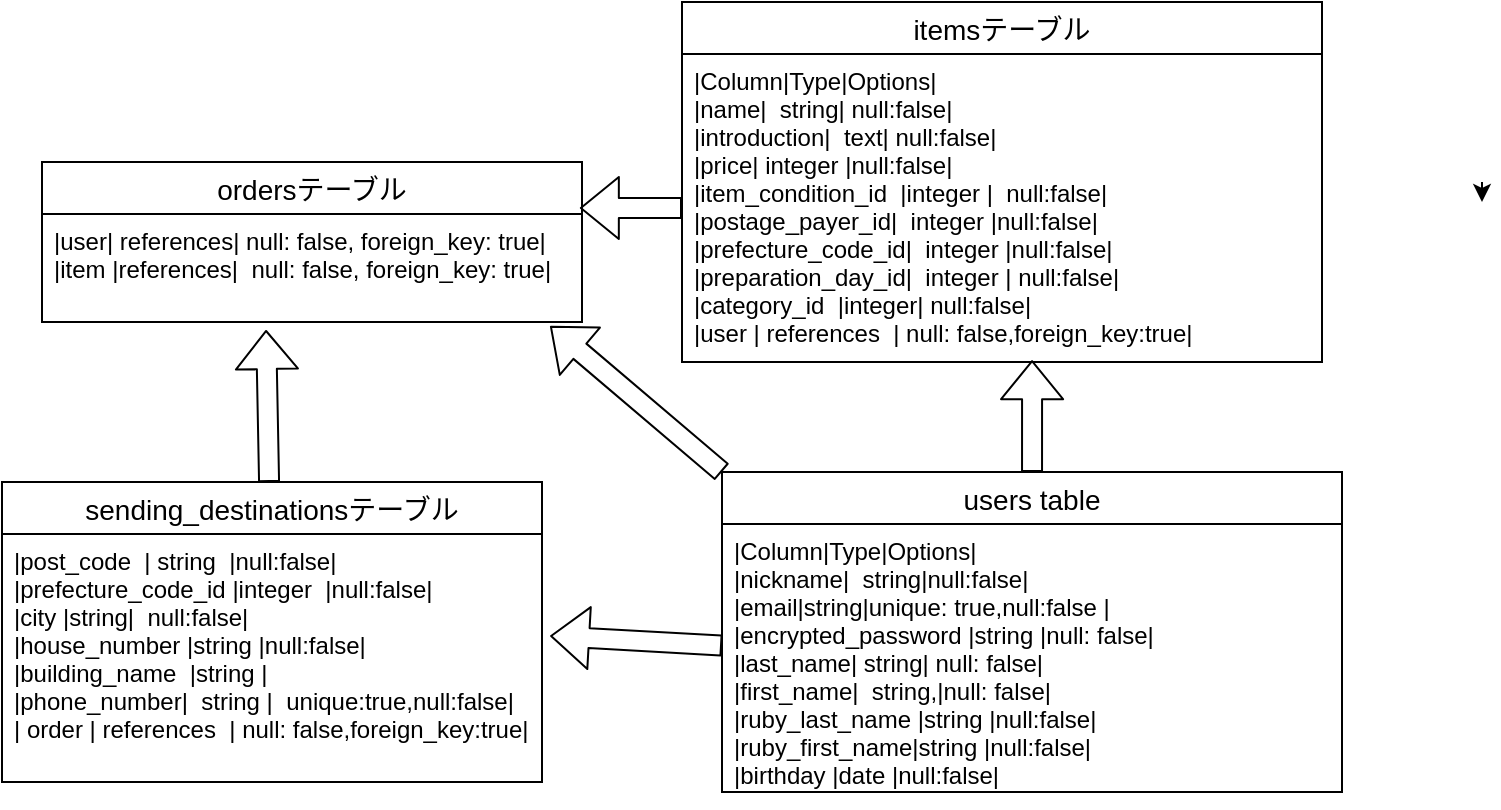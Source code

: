 <mxfile>
    <diagram id="vxFiwhB91vkq6C2tnrp5" name="ページ1">
        <mxGraphModel dx="1130" dy="779" grid="1" gridSize="10" guides="1" tooltips="1" connect="1" arrows="1" fold="1" page="1" pageScale="1" pageWidth="827" pageHeight="1169" math="0" shadow="0">
            <root>
                <mxCell id="0"/>
                <mxCell id="1" parent="0"/>
                <mxCell id="101" style="edgeStyle=none;shape=flexArrow;html=1;entryX=0.547;entryY=0.994;entryDx=0;entryDy=0;entryPerimeter=0;" edge="1" parent="1" source="28" target="55">
                    <mxGeometry relative="1" as="geometry"/>
                </mxCell>
                <mxCell id="102" style="edgeStyle=none;shape=flexArrow;html=1;exitX=0;exitY=0;exitDx=0;exitDy=0;entryX=0.941;entryY=1.037;entryDx=0;entryDy=0;entryPerimeter=0;" edge="1" parent="1" source="28" target="80">
                    <mxGeometry relative="1" as="geometry"/>
                </mxCell>
                <mxCell id="28" value="users table" style="swimlane;fontStyle=0;childLayout=stackLayout;horizontal=1;startSize=26;horizontalStack=0;resizeParent=1;resizeParentMax=0;resizeLast=0;collapsible=1;marginBottom=0;align=center;fontSize=14;" parent="1" vertex="1">
                    <mxGeometry x="370" y="275" width="310" height="160" as="geometry"/>
                </mxCell>
                <mxCell id="54" value="itemsテーブル" style="swimlane;fontStyle=0;childLayout=stackLayout;horizontal=1;startSize=26;horizontalStack=0;resizeParent=1;resizeParentMax=0;resizeLast=0;collapsible=1;marginBottom=0;align=center;fontSize=14;" parent="1" vertex="1">
                    <mxGeometry x="350" y="40" width="320" height="180" as="geometry"/>
                </mxCell>
                <mxCell id="55" value="|Column|Type|Options|&#10;|name|  string| null:false|&#10;|introduction|  text| null:false|&#10;|price| integer |null:false|&#10;|item_condition_id  |integer |  null:false|&#10;|postage_payer_id|  integer |null:false|&#10;|prefecture_code_id|  integer |null:false|&#10;|preparation_day_id|  integer | null:false|&#10;|category_id  |integer| null:false|&#10;|user | references  | null: false,foreign_key:true|" style="text;strokeColor=none;fillColor=none;spacingLeft=4;spacingRight=4;overflow=hidden;rotatable=0;points=[[0,0.5],[1,0.5]];portConstraint=eastwest;fontSize=12;" parent="54" vertex="1">
                    <mxGeometry y="26" width="320" height="154" as="geometry"/>
                </mxCell>
                <mxCell id="100" style="edgeStyle=none;html=1;exitX=1;exitY=0.75;exitDx=0;exitDy=0;" parent="1" edge="1">
                    <mxGeometry relative="1" as="geometry">
                        <mxPoint x="750" y="140" as="targetPoint"/>
                        <mxPoint x="750" y="130" as="sourcePoint"/>
                    </mxGeometry>
                </mxCell>
                <mxCell id="79" value="ordersテーブル" style="swimlane;fontStyle=0;childLayout=stackLayout;horizontal=1;startSize=26;horizontalStack=0;resizeParent=1;resizeParentMax=0;resizeLast=0;collapsible=1;marginBottom=0;align=center;fontSize=14;" parent="1" vertex="1">
                    <mxGeometry x="30" y="120" width="270" height="80" as="geometry"/>
                </mxCell>
                <mxCell id="80" value="|user| references| null: false, foreign_key: true|&#10;|item |references|  null: false, foreign_key: true|" style="text;strokeColor=none;fillColor=none;spacingLeft=4;spacingRight=4;overflow=hidden;rotatable=0;points=[[0,0.5],[1,0.5]];portConstraint=eastwest;fontSize=12;" parent="79" vertex="1">
                    <mxGeometry y="26" width="270" height="54" as="geometry"/>
                </mxCell>
                <mxCell id="105" style="edgeStyle=none;shape=flexArrow;html=1;entryX=0.415;entryY=1.074;entryDx=0;entryDy=0;entryPerimeter=0;" edge="1" parent="1" source="84" target="80">
                    <mxGeometry relative="1" as="geometry"/>
                </mxCell>
                <mxCell id="84" value="sending_destinationsテーブル" style="swimlane;fontStyle=0;childLayout=stackLayout;horizontal=1;startSize=26;horizontalStack=0;resizeParent=1;resizeParentMax=0;resizeLast=0;collapsible=1;marginBottom=0;align=center;fontSize=14;" parent="1" vertex="1">
                    <mxGeometry x="10" y="280" width="270" height="150" as="geometry"/>
                </mxCell>
                <mxCell id="85" value="|post_code  | string  |null:false|&#10;|prefecture_code_id |integer  |null:false|&#10;|city |string|  null:false|&#10;|house_number |string |null:false|&#10;|building_name  |string |&#10;|phone_number|  string |  unique:true,null:false|&#10;| order | references  | null: false,foreign_key:true| " style="text;strokeColor=none;fillColor=none;spacingLeft=4;spacingRight=4;overflow=hidden;rotatable=0;points=[[0,0.5],[1,0.5]];portConstraint=eastwest;fontSize=12;" parent="84" vertex="1">
                    <mxGeometry y="26" width="270" height="124" as="geometry"/>
                </mxCell>
                <mxCell id="103" style="edgeStyle=none;shape=flexArrow;html=1;entryX=1.015;entryY=0.411;entryDx=0;entryDy=0;entryPerimeter=0;" edge="1" parent="1" source="29" target="85">
                    <mxGeometry relative="1" as="geometry"/>
                </mxCell>
                <mxCell id="29" value="|Column|Type|Options|&#10;|nickname|  string|null:false|&#10;|email|string|unique: true,null:false |&#10;|encrypted_password |string |null: false|&#10;|last_name| string| null: false|&#10;|first_name|  string,|null: false|&#10;|ruby_last_name |string |null:false|&#10;|ruby_first_name|string |null:false|&#10;|birthday |date |null:false|" style="text;strokeColor=none;fillColor=none;spacingLeft=4;spacingRight=4;overflow=hidden;rotatable=0;points=[[0,0.5],[1,0.5]];portConstraint=eastwest;fontSize=12;" parent="1" vertex="1">
                    <mxGeometry x="370" y="301" width="310" height="139" as="geometry"/>
                </mxCell>
                <mxCell id="104" style="edgeStyle=none;shape=flexArrow;html=1;exitX=0;exitY=0.5;exitDx=0;exitDy=0;entryX=0.996;entryY=-0.056;entryDx=0;entryDy=0;entryPerimeter=0;" edge="1" parent="1" source="55" target="80">
                    <mxGeometry relative="1" as="geometry"/>
                </mxCell>
            </root>
        </mxGraphModel>
    </diagram>
</mxfile>